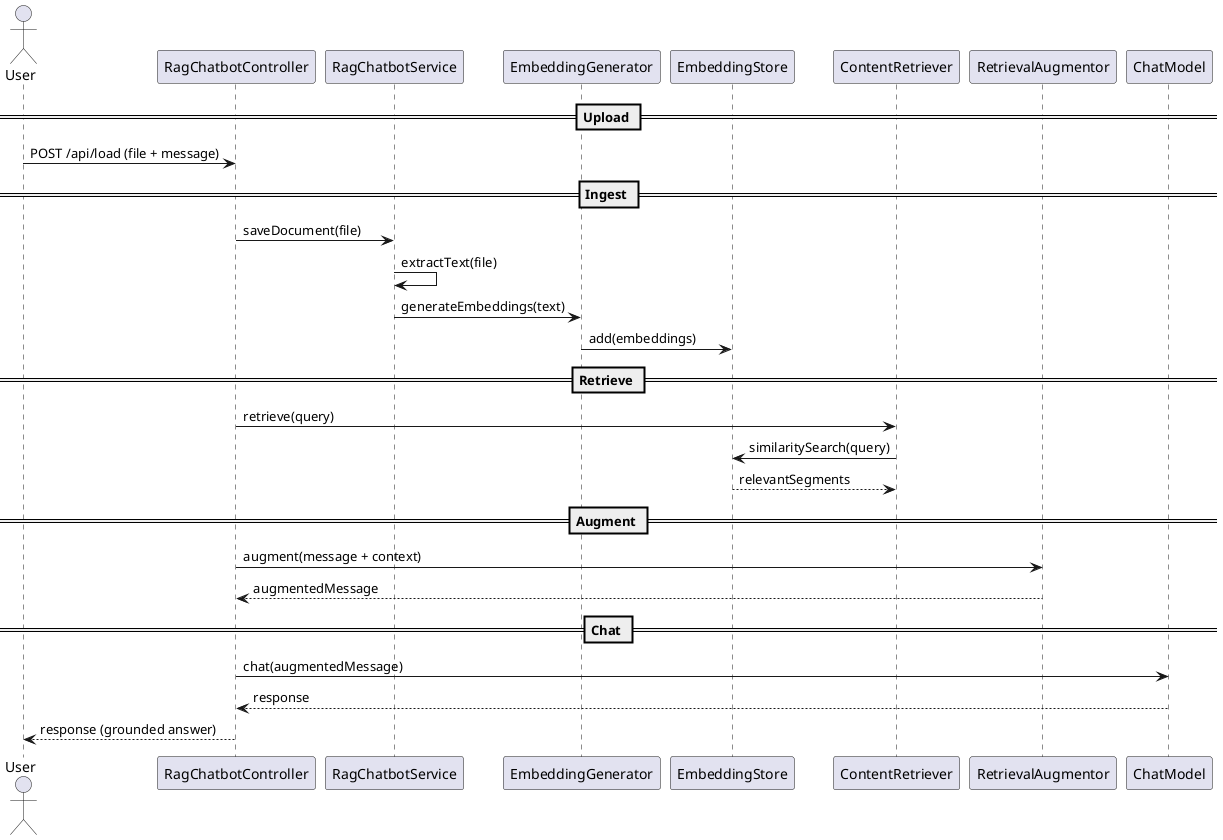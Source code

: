 @startuml
actor User
participant RagChatbotController
participant RagChatbotService
participant EmbeddingGenerator
participant EmbeddingStore
participant ContentRetriever
participant RetrievalAugmentor
participant ChatModel

== Upload ==
User -> RagChatbotController: POST /api/load (file + message)

== Ingest ==
RagChatbotController -> RagChatbotService: saveDocument(file)
RagChatbotService -> RagChatbotService: extractText(file)
RagChatbotService -> EmbeddingGenerator: generateEmbeddings(text)
EmbeddingGenerator -> EmbeddingStore: add(embeddings)

== Retrieve ==
RagChatbotController -> ContentRetriever: retrieve(query)
ContentRetriever -> EmbeddingStore: similaritySearch(query)
EmbeddingStore --> ContentRetriever: relevantSegments

== Augment ==
RagChatbotController -> RetrievalAugmentor: augment(message + context)
RetrievalAugmentor --> RagChatbotController: augmentedMessage

== Chat ==
RagChatbotController -> ChatModel: chat(augmentedMessage)
ChatModel --> RagChatbotController: response
RagChatbotController --> User: response (grounded answer)
@enduml
